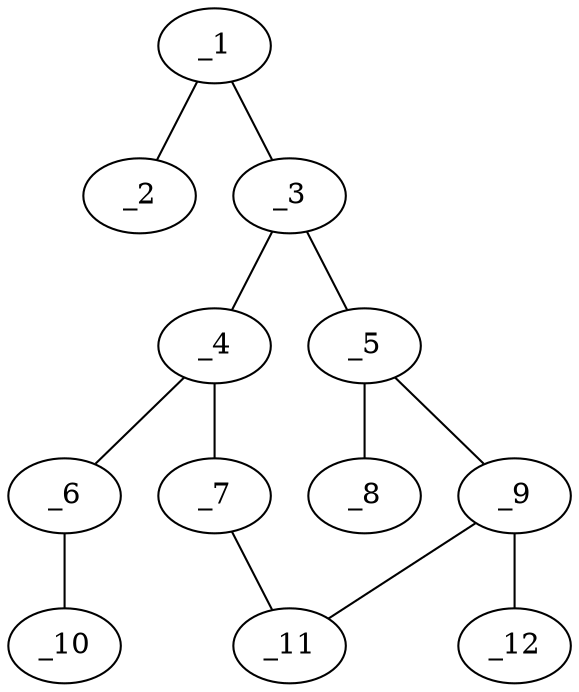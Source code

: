 graph molid66597 {
	_1	 [charge=0,
		chem=1,
		symbol="C  ",
		x="3.7321",
		y="1.25"];
	_2	 [charge=0,
		chem=2,
		symbol="O  ",
		x="4.5981",
		y="1.75"];
	_1 -- _2	 [valence=1];
	_3	 [charge=0,
		chem=1,
		symbol="C  ",
		x="3.7321",
		y="0.25"];
	_1 -- _3	 [valence=1];
	_4	 [charge=0,
		chem=1,
		symbol="C  ",
		x="4.5981",
		y="-0.25"];
	_3 -- _4	 [valence=2];
	_5	 [charge=0,
		chem=1,
		symbol="C  ",
		x="2.866",
		y="-0.25"];
	_3 -- _5	 [valence=1];
	_6	 [charge=0,
		chem=1,
		symbol="C  ",
		x="5.4641",
		y="0.25"];
	_4 -- _6	 [valence=1];
	_7	 [charge=0,
		chem=1,
		symbol="C  ",
		x="4.5981",
		y="-1.25"];
	_4 -- _7	 [valence=1];
	_8	 [charge=0,
		chem=5,
		symbol="S  ",
		x=2,
		y="0.25"];
	_5 -- _8	 [valence=1];
	_9	 [charge=0,
		chem=1,
		symbol="C  ",
		x="2.866",
		y="-1.25"];
	_5 -- _9	 [valence=2];
	_10	 [charge=0,
		chem=2,
		symbol="O  ",
		x="6.3301",
		y="-0.25"];
	_6 -- _10	 [valence=1];
	_11	 [charge=0,
		chem=4,
		symbol="N  ",
		x="3.7321",
		y="-1.75"];
	_7 -- _11	 [valence=2];
	_9 -- _11	 [valence=1];
	_12	 [charge=0,
		chem=1,
		symbol="C  ",
		x=2,
		y="-1.75"];
	_9 -- _12	 [valence=1];
}
